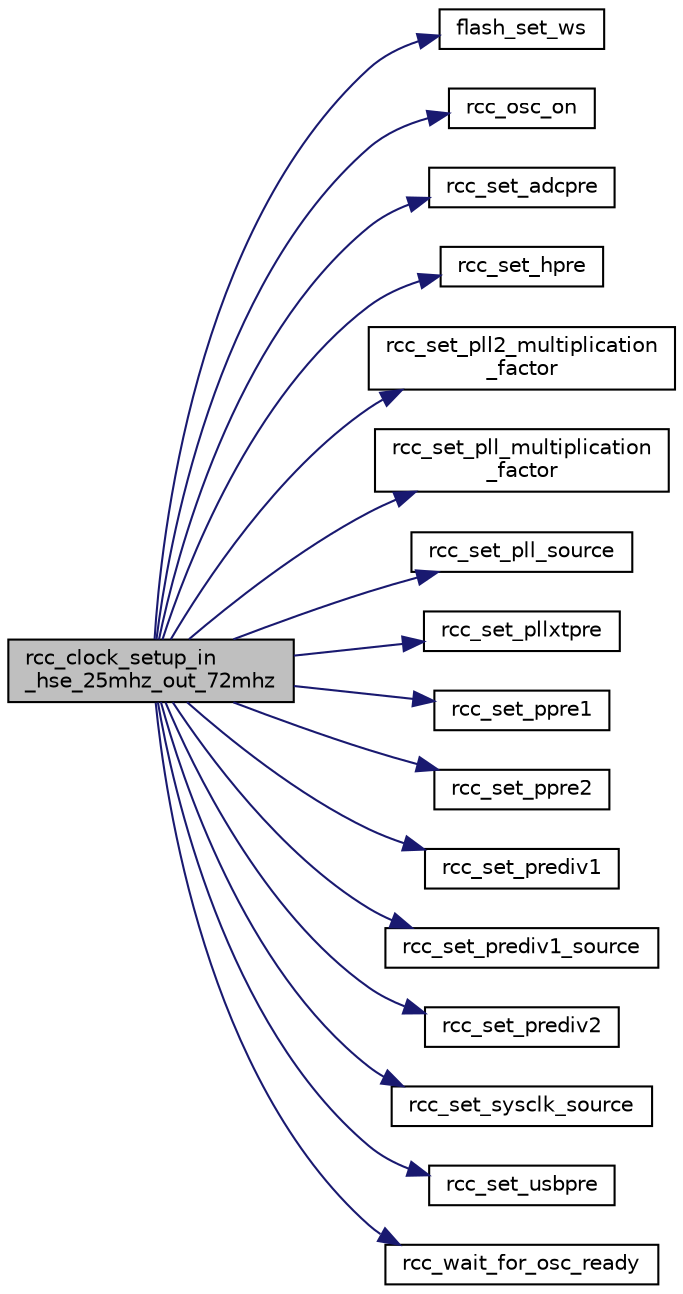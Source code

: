 digraph "rcc_clock_setup_in_hse_25mhz_out_72mhz"
{
  edge [fontname="Helvetica",fontsize="10",labelfontname="Helvetica",labelfontsize="10"];
  node [fontname="Helvetica",fontsize="10",shape=record];
  rankdir="LR";
  Node1 [label="rcc_clock_setup_in\l_hse_25mhz_out_72mhz",height=0.2,width=0.4,color="black", fillcolor="grey75", style="filled", fontcolor="black"];
  Node1 -> Node2 [color="midnightblue",fontsize="10",style="solid",fontname="Helvetica"];
  Node2 [label="flash_set_ws",height=0.2,width=0.4,color="black", fillcolor="white", style="filled",URL="$group__flash__defines.html#ga9347b16d27d64b79f507dc9cad8633b2",tooltip="Set the Number of Wait States. "];
  Node1 -> Node3 [color="midnightblue",fontsize="10",style="solid",fontname="Helvetica"];
  Node3 [label="rcc_osc_on",height=0.2,width=0.4,color="black", fillcolor="white", style="filled",URL="$group__STM32F1xx-rcc-file.html#ga81b16ade2e5d6e024f36e3d568a9fd97",tooltip="RCC Turn on an Oscillator. "];
  Node1 -> Node4 [color="midnightblue",fontsize="10",style="solid",fontname="Helvetica"];
  Node4 [label="rcc_set_adcpre",height=0.2,width=0.4,color="black", fillcolor="white", style="filled",URL="$group__STM32F1xx-rcc-file.html#ga190cb3bbb95d687334d00e15bfab5b56",tooltip="ADC Setup the A/D Clock. "];
  Node1 -> Node5 [color="midnightblue",fontsize="10",style="solid",fontname="Helvetica"];
  Node5 [label="rcc_set_hpre",height=0.2,width=0.4,color="black", fillcolor="white", style="filled",URL="$group__STM32F1xx-rcc-file.html#gae192b2cd0f37124db5ed76d599a5671b",tooltip="RCC Set the AHB Prescale Factor. "];
  Node1 -> Node6 [color="midnightblue",fontsize="10",style="solid",fontname="Helvetica"];
  Node6 [label="rcc_set_pll2_multiplication\l_factor",height=0.2,width=0.4,color="black", fillcolor="white", style="filled",URL="$group__STM32F1xx-rcc-file.html#ga648726dbed9b010d181306103c9eb51c",tooltip="RCC Set the PLL2 Multiplication Factor. "];
  Node1 -> Node7 [color="midnightblue",fontsize="10",style="solid",fontname="Helvetica"];
  Node7 [label="rcc_set_pll_multiplication\l_factor",height=0.2,width=0.4,color="black", fillcolor="white", style="filled",URL="$group__STM32F1xx-rcc-file.html#ga93f0715a42904d8c70bc7d1c862cf89f",tooltip="RCC Set the PLL Multiplication Factor. "];
  Node1 -> Node8 [color="midnightblue",fontsize="10",style="solid",fontname="Helvetica"];
  Node8 [label="rcc_set_pll_source",height=0.2,width=0.4,color="black", fillcolor="white", style="filled",URL="$group__STM32F1xx-rcc-file.html#ga2f2bd45ad9c8b32e0fe5affe9bf181bf",tooltip="RCC Set the PLL Clock Source. "];
  Node1 -> Node9 [color="midnightblue",fontsize="10",style="solid",fontname="Helvetica"];
  Node9 [label="rcc_set_pllxtpre",height=0.2,width=0.4,color="black", fillcolor="white", style="filled",URL="$group__STM32F1xx-rcc-file.html#gae307406af5f22597be382a3eecc7b54b",tooltip="RCC Set the HSE Frequency Divider used as PLL Clock Source. "];
  Node1 -> Node10 [color="midnightblue",fontsize="10",style="solid",fontname="Helvetica"];
  Node10 [label="rcc_set_ppre1",height=0.2,width=0.4,color="black", fillcolor="white", style="filled",URL="$group__STM32F1xx-rcc-file.html#gaaf1b9174131b00a7014c0328a53a65a1",tooltip="RCC Set the APB1 Prescale Factor. "];
  Node1 -> Node11 [color="midnightblue",fontsize="10",style="solid",fontname="Helvetica"];
  Node11 [label="rcc_set_ppre2",height=0.2,width=0.4,color="black", fillcolor="white", style="filled",URL="$group__STM32F1xx-rcc-file.html#gac40c9478480f3a44c381c15482a563cd",tooltip="RCC Set the APB2 Prescale Factor. "];
  Node1 -> Node12 [color="midnightblue",fontsize="10",style="solid",fontname="Helvetica"];
  Node12 [label="rcc_set_prediv1",height=0.2,width=0.4,color="black", fillcolor="white", style="filled",URL="$group__STM32F1xx-rcc-file.html#ga3002a6fe10a813069b1d13c98c0a6da7"];
  Node1 -> Node13 [color="midnightblue",fontsize="10",style="solid",fontname="Helvetica"];
  Node13 [label="rcc_set_prediv1_source",height=0.2,width=0.4,color="black", fillcolor="white", style="filled",URL="$group__STM32F1xx-rcc-file.html#ga2ce7e31318695e354e955004c0050a85"];
  Node1 -> Node14 [color="midnightblue",fontsize="10",style="solid",fontname="Helvetica"];
  Node14 [label="rcc_set_prediv2",height=0.2,width=0.4,color="black", fillcolor="white", style="filled",URL="$group__STM32F1xx-rcc-file.html#ga3a206a5322c1c6f7737654e13a01c6b8"];
  Node1 -> Node15 [color="midnightblue",fontsize="10",style="solid",fontname="Helvetica"];
  Node15 [label="rcc_set_sysclk_source",height=0.2,width=0.4,color="black", fillcolor="white", style="filled",URL="$group__STM32F1xx-rcc-file.html#ga2c291271812c333d975807cd5ec99a36",tooltip="RCC Set the Source for the System Clock. "];
  Node1 -> Node16 [color="midnightblue",fontsize="10",style="solid",fontname="Helvetica"];
  Node16 [label="rcc_set_usbpre",height=0.2,width=0.4,color="black", fillcolor="white", style="filled",URL="$group__STM32F1xx-rcc-file.html#gad434015520b42043657d7478f8308c37",tooltip="RCC Set the USB Prescale Factor. "];
  Node1 -> Node17 [color="midnightblue",fontsize="10",style="solid",fontname="Helvetica"];
  Node17 [label="rcc_wait_for_osc_ready",height=0.2,width=0.4,color="black", fillcolor="white", style="filled",URL="$group__STM32F1xx-rcc-file.html#ga1dfd0e0ba16285ce16e782e07af2cafa",tooltip="RCC Wait for Oscillator Ready. "];
}
